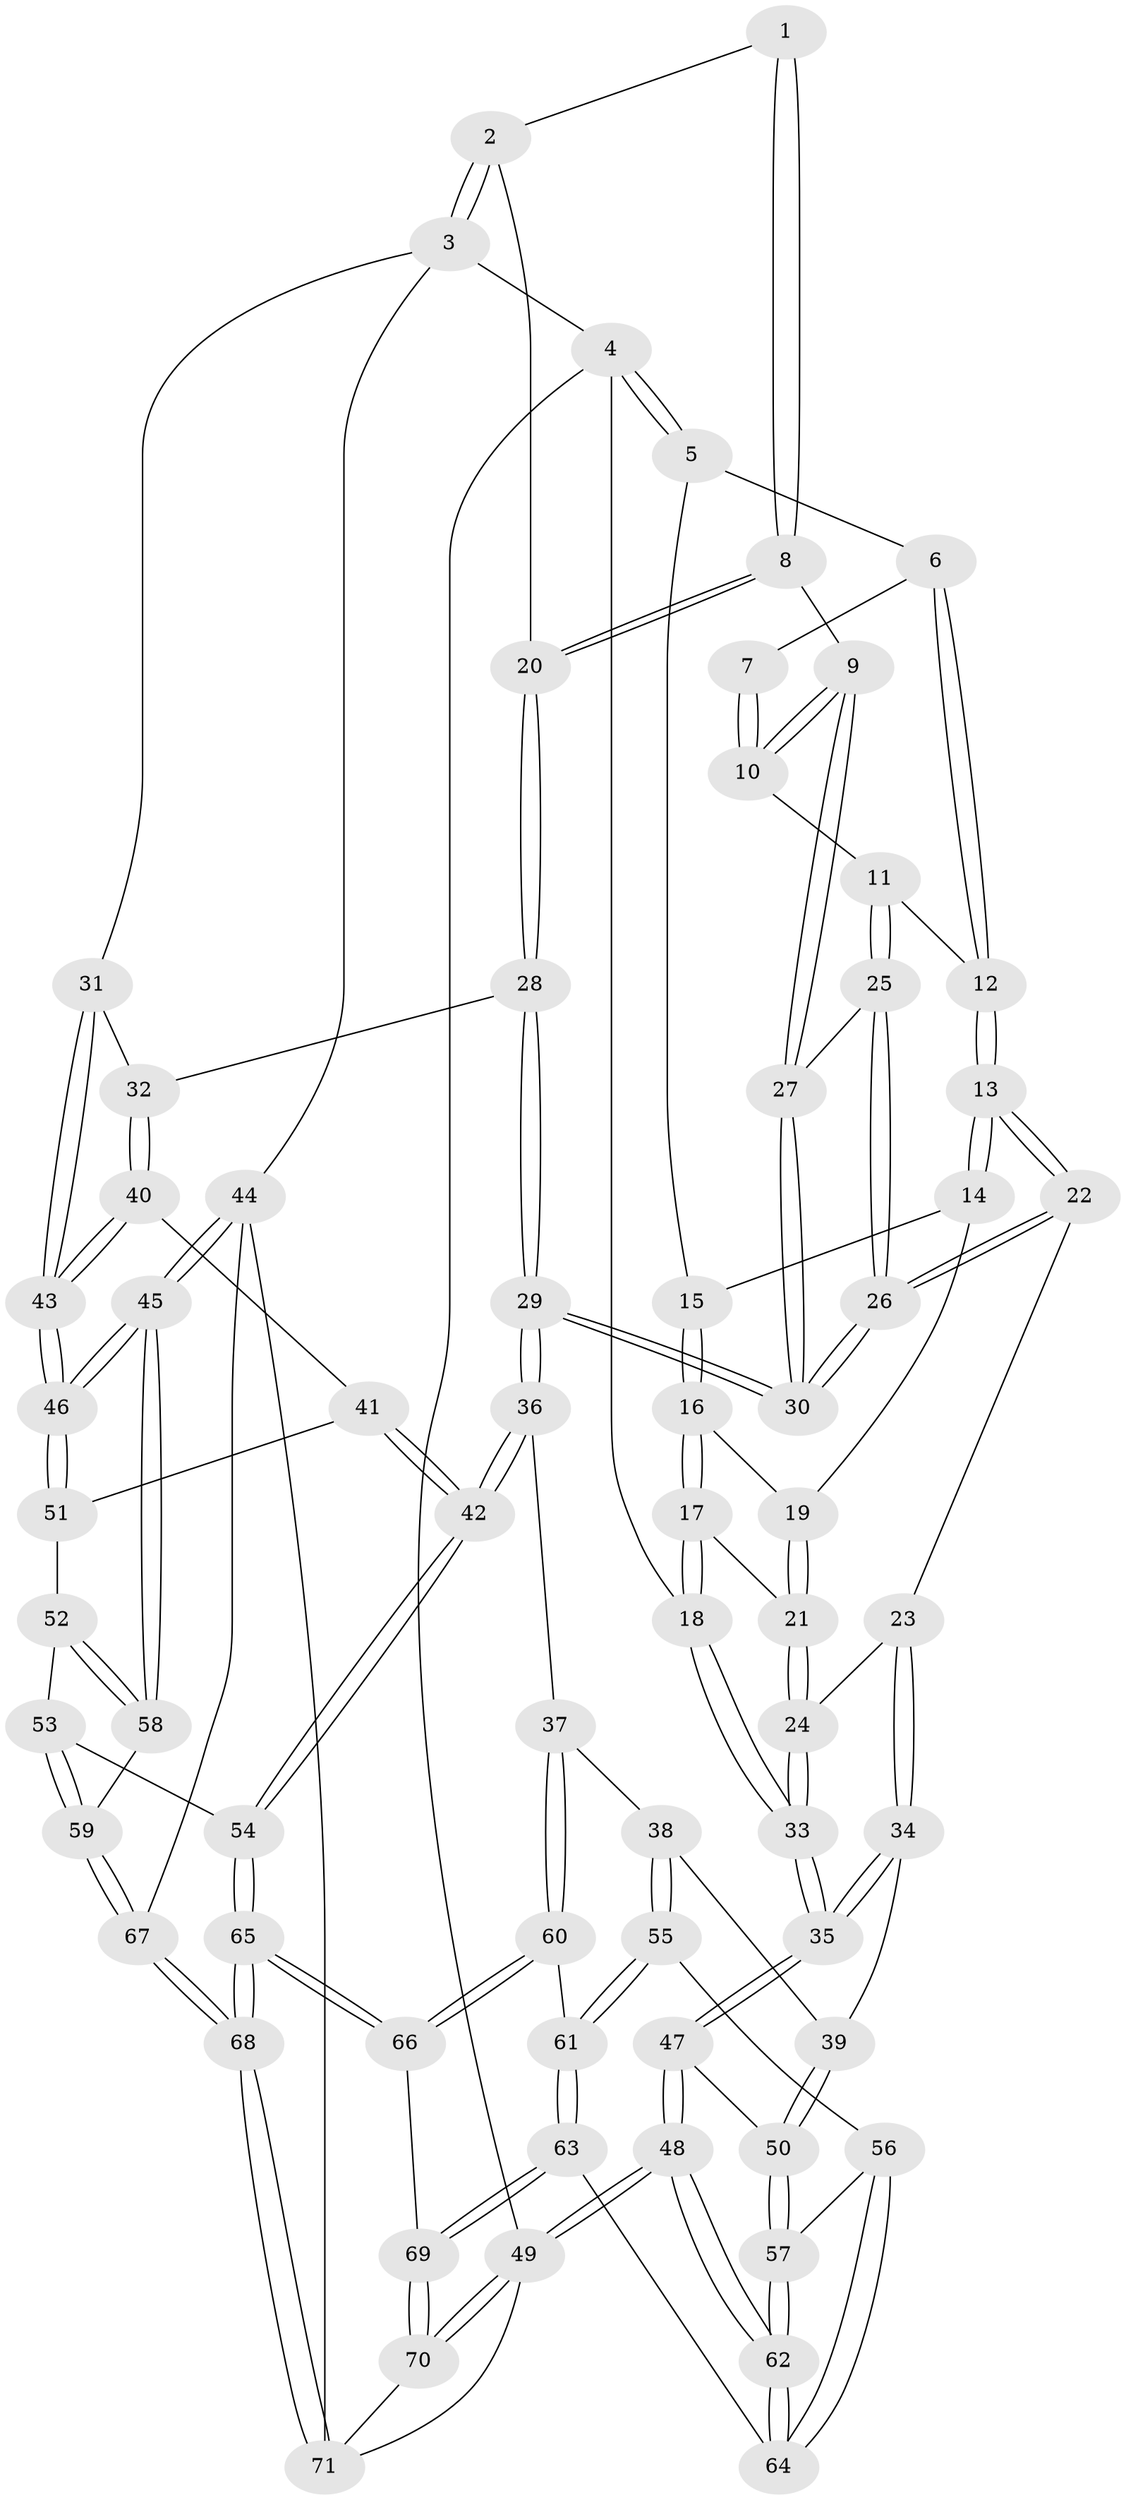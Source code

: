 // coarse degree distribution, {3: 0.09523809523809523, 10: 0.023809523809523808, 5: 0.42857142857142855, 4: 0.35714285714285715, 6: 0.09523809523809523}
// Generated by graph-tools (version 1.1) at 2025/21/03/04/25 18:21:14]
// undirected, 71 vertices, 174 edges
graph export_dot {
graph [start="1"]
  node [color=gray90,style=filled];
  1 [pos="+0.6002436363058686+0"];
  2 [pos="+1+0"];
  3 [pos="+1+0"];
  4 [pos="+0+0"];
  5 [pos="+0.19129209514351603+0"];
  6 [pos="+0.2970662993632191+0"];
  7 [pos="+0.5583069726743831+0"];
  8 [pos="+0.6314472689064119+0.12802003657100236"];
  9 [pos="+0.630035486993763+0.12821443114283343"];
  10 [pos="+0.5082999813467801+0.030612929500571595"];
  11 [pos="+0.44075130722102246+0.09773428971889127"];
  12 [pos="+0.3704584827015256+0.06742802768277982"];
  13 [pos="+0.31424814128612033+0.11531706647785296"];
  14 [pos="+0.25478253437081777+0.08035608747192842"];
  15 [pos="+0.19964679763714796+0"];
  16 [pos="+0.16540074259131982+0.08568464409512355"];
  17 [pos="+0.1072402591444731+0.10280306135529205"];
  18 [pos="+0+0.16422855073819362"];
  19 [pos="+0.1930663999631443+0.11029936227544511"];
  20 [pos="+0.6322699845093415+0.12827671110674094"];
  21 [pos="+0.20303611068203148+0.18375403923185687"];
  22 [pos="+0.285572214087865+0.23078606889356246"];
  23 [pos="+0.25353472334764904+0.23671498014144027"];
  24 [pos="+0.20588347279870947+0.19684904291263478"];
  25 [pos="+0.4424072581806584+0.10192973893172648"];
  26 [pos="+0.3371378297678926+0.2570441835299052"];
  27 [pos="+0.5132506443830988+0.19657530065473955"];
  28 [pos="+0.73835262048281+0.18877190813286493"];
  29 [pos="+0.5109786316033275+0.4812283248320361"];
  30 [pos="+0.468791546664558+0.3631633008198033"];
  31 [pos="+1+0.022819453871416654"];
  32 [pos="+0.8563622209715893+0.1803794561363692"];
  33 [pos="+0+0.16556574047260442"];
  34 [pos="+0.14488677072533954+0.38084748361877535"];
  35 [pos="+0+0.3042912112444503"];
  36 [pos="+0.5117464613676719+0.49768037693964173"];
  37 [pos="+0.3855256132873816+0.522325202709274"];
  38 [pos="+0.2945076036993983+0.5031289328902294"];
  39 [pos="+0.2082329550129122+0.4647506239090176"];
  40 [pos="+0.7866002555916891+0.40759735730119023"];
  41 [pos="+0.6891077124955435+0.47872883374686936"];
  42 [pos="+0.520648810045392+0.5061528460509017"];
  43 [pos="+1+0.5071020722664532"];
  44 [pos="+1+0.8994343781991636"];
  45 [pos="+1+0.669150538914226"];
  46 [pos="+1+0.5654484663302735"];
  47 [pos="+0+0.4404172131675666"];
  48 [pos="+0+0.9274946895198983"];
  49 [pos="+0+1"];
  50 [pos="+0.09184665053840364+0.581133611909057"];
  51 [pos="+0.8497284407901601+0.5715597847672963"];
  52 [pos="+0.8095501263209951+0.6351130738938218"];
  53 [pos="+0.7449548283092875+0.6559040399996422"];
  54 [pos="+0.5265496953710854+0.5280613018139177"];
  55 [pos="+0.15114228357173057+0.6671042490511688"];
  56 [pos="+0.13062534861149708+0.6681090253010095"];
  57 [pos="+0.10425167194944587+0.6597066497311589"];
  58 [pos="+0.8679302152439545+0.7806722521177757"];
  59 [pos="+0.8037570563492735+0.8232955773056194"];
  60 [pos="+0.2704103809863446+0.7055463982513844"];
  61 [pos="+0.25107976670726817+0.7097689980514955"];
  62 [pos="+0+0.8283364354197679"];
  63 [pos="+0.1706427396459965+0.8256529697698943"];
  64 [pos="+0.16994745881113194+0.8254232920916553"];
  65 [pos="+0.5439248111645492+0.8773384001121309"];
  66 [pos="+0.2845702065332724+0.7273925683586923"];
  67 [pos="+0.6885058554507688+0.9601149308725195"];
  68 [pos="+0.5794543525213184+1"];
  69 [pos="+0.27975107432135726+0.9497276443350771"];
  70 [pos="+0.3655849763840199+1"];
  71 [pos="+0.5765853415918625+1"];
  1 -- 2;
  1 -- 8;
  1 -- 8;
  2 -- 3;
  2 -- 3;
  2 -- 20;
  3 -- 4;
  3 -- 31;
  3 -- 44;
  4 -- 5;
  4 -- 5;
  4 -- 18;
  4 -- 49;
  5 -- 6;
  5 -- 15;
  6 -- 7;
  6 -- 12;
  6 -- 12;
  7 -- 10;
  7 -- 10;
  8 -- 9;
  8 -- 20;
  8 -- 20;
  9 -- 10;
  9 -- 10;
  9 -- 27;
  9 -- 27;
  10 -- 11;
  11 -- 12;
  11 -- 25;
  11 -- 25;
  12 -- 13;
  12 -- 13;
  13 -- 14;
  13 -- 14;
  13 -- 22;
  13 -- 22;
  14 -- 15;
  14 -- 19;
  15 -- 16;
  15 -- 16;
  16 -- 17;
  16 -- 17;
  16 -- 19;
  17 -- 18;
  17 -- 18;
  17 -- 21;
  18 -- 33;
  18 -- 33;
  19 -- 21;
  19 -- 21;
  20 -- 28;
  20 -- 28;
  21 -- 24;
  21 -- 24;
  22 -- 23;
  22 -- 26;
  22 -- 26;
  23 -- 24;
  23 -- 34;
  23 -- 34;
  24 -- 33;
  24 -- 33;
  25 -- 26;
  25 -- 26;
  25 -- 27;
  26 -- 30;
  26 -- 30;
  27 -- 30;
  27 -- 30;
  28 -- 29;
  28 -- 29;
  28 -- 32;
  29 -- 30;
  29 -- 30;
  29 -- 36;
  29 -- 36;
  31 -- 32;
  31 -- 43;
  31 -- 43;
  32 -- 40;
  32 -- 40;
  33 -- 35;
  33 -- 35;
  34 -- 35;
  34 -- 35;
  34 -- 39;
  35 -- 47;
  35 -- 47;
  36 -- 37;
  36 -- 42;
  36 -- 42;
  37 -- 38;
  37 -- 60;
  37 -- 60;
  38 -- 39;
  38 -- 55;
  38 -- 55;
  39 -- 50;
  39 -- 50;
  40 -- 41;
  40 -- 43;
  40 -- 43;
  41 -- 42;
  41 -- 42;
  41 -- 51;
  42 -- 54;
  42 -- 54;
  43 -- 46;
  43 -- 46;
  44 -- 45;
  44 -- 45;
  44 -- 67;
  44 -- 71;
  45 -- 46;
  45 -- 46;
  45 -- 58;
  45 -- 58;
  46 -- 51;
  46 -- 51;
  47 -- 48;
  47 -- 48;
  47 -- 50;
  48 -- 49;
  48 -- 49;
  48 -- 62;
  48 -- 62;
  49 -- 70;
  49 -- 70;
  49 -- 71;
  50 -- 57;
  50 -- 57;
  51 -- 52;
  52 -- 53;
  52 -- 58;
  52 -- 58;
  53 -- 54;
  53 -- 59;
  53 -- 59;
  54 -- 65;
  54 -- 65;
  55 -- 56;
  55 -- 61;
  55 -- 61;
  56 -- 57;
  56 -- 64;
  56 -- 64;
  57 -- 62;
  57 -- 62;
  58 -- 59;
  59 -- 67;
  59 -- 67;
  60 -- 61;
  60 -- 66;
  60 -- 66;
  61 -- 63;
  61 -- 63;
  62 -- 64;
  62 -- 64;
  63 -- 64;
  63 -- 69;
  63 -- 69;
  65 -- 66;
  65 -- 66;
  65 -- 68;
  65 -- 68;
  66 -- 69;
  67 -- 68;
  67 -- 68;
  68 -- 71;
  68 -- 71;
  69 -- 70;
  69 -- 70;
  70 -- 71;
}
